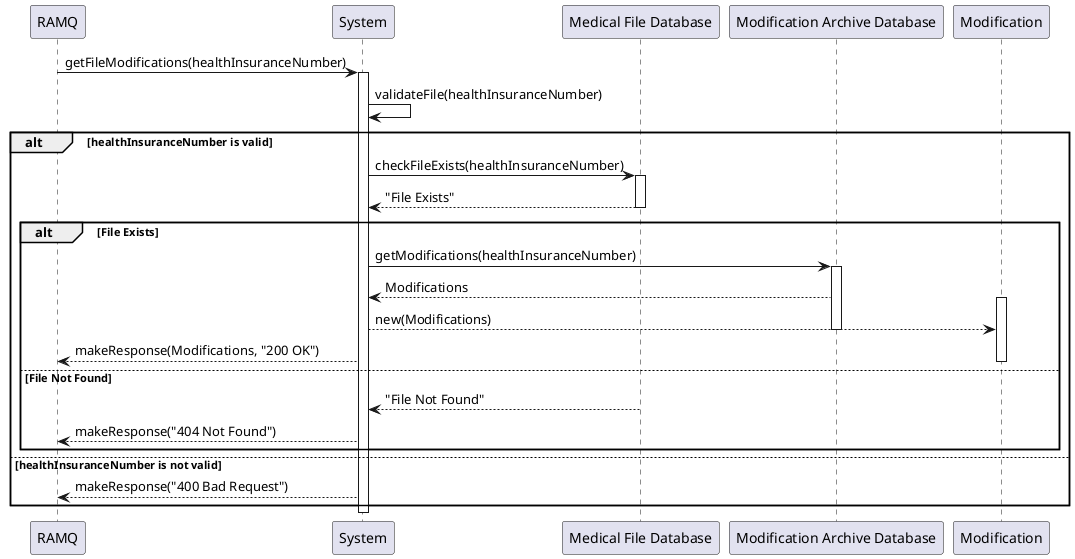 @startuml

participant "RAMQ" as RAMQ
participant "System" as System
participant "Medical File Database" as MedicalDatabase
participant "Modification Archive Database" as Database
participant "Modification" as Modif

RAMQ -> System: getFileModifications(healthInsuranceNumber)
activate System
System -> System: validateFile(healthInsuranceNumber)
alt healthInsuranceNumber is valid
    System -> MedicalDatabase: checkFileExists(healthInsuranceNumber)
    activate MedicalDatabase
    MedicalDatabase --> System: "File Exists"
    alt File Exists
        deactivate MedicalDatabase
        System -> Database: getModifications(healthInsuranceNumber)
        activate Database
        Database --> System: Modifications
        activate Modif
        System --> Modif: new(Modifications)
        deactivate Database
        System --> RAMQ: makeResponse(Modifications, "200 OK")
        deactivate Modif
    else File Not Found
        MedicalDatabase --> System: "File Not Found"
        deactivate MedicalDatabase
        System --> RAMQ: makeResponse("404 Not Found")
    end
else healthInsuranceNumber is not valid
    System --> RAMQ: makeResponse("400 Bad Request")
end

deactivate System

@enduml
